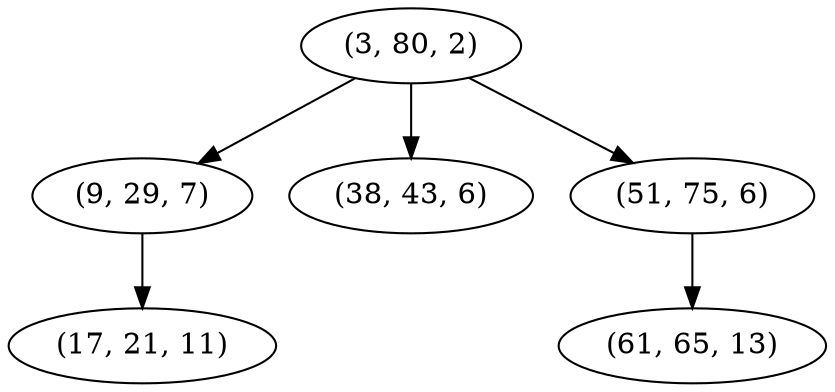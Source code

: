 digraph tree {
    "(3, 80, 2)";
    "(9, 29, 7)";
    "(17, 21, 11)";
    "(38, 43, 6)";
    "(51, 75, 6)";
    "(61, 65, 13)";
    "(3, 80, 2)" -> "(9, 29, 7)";
    "(3, 80, 2)" -> "(38, 43, 6)";
    "(3, 80, 2)" -> "(51, 75, 6)";
    "(9, 29, 7)" -> "(17, 21, 11)";
    "(51, 75, 6)" -> "(61, 65, 13)";
}
